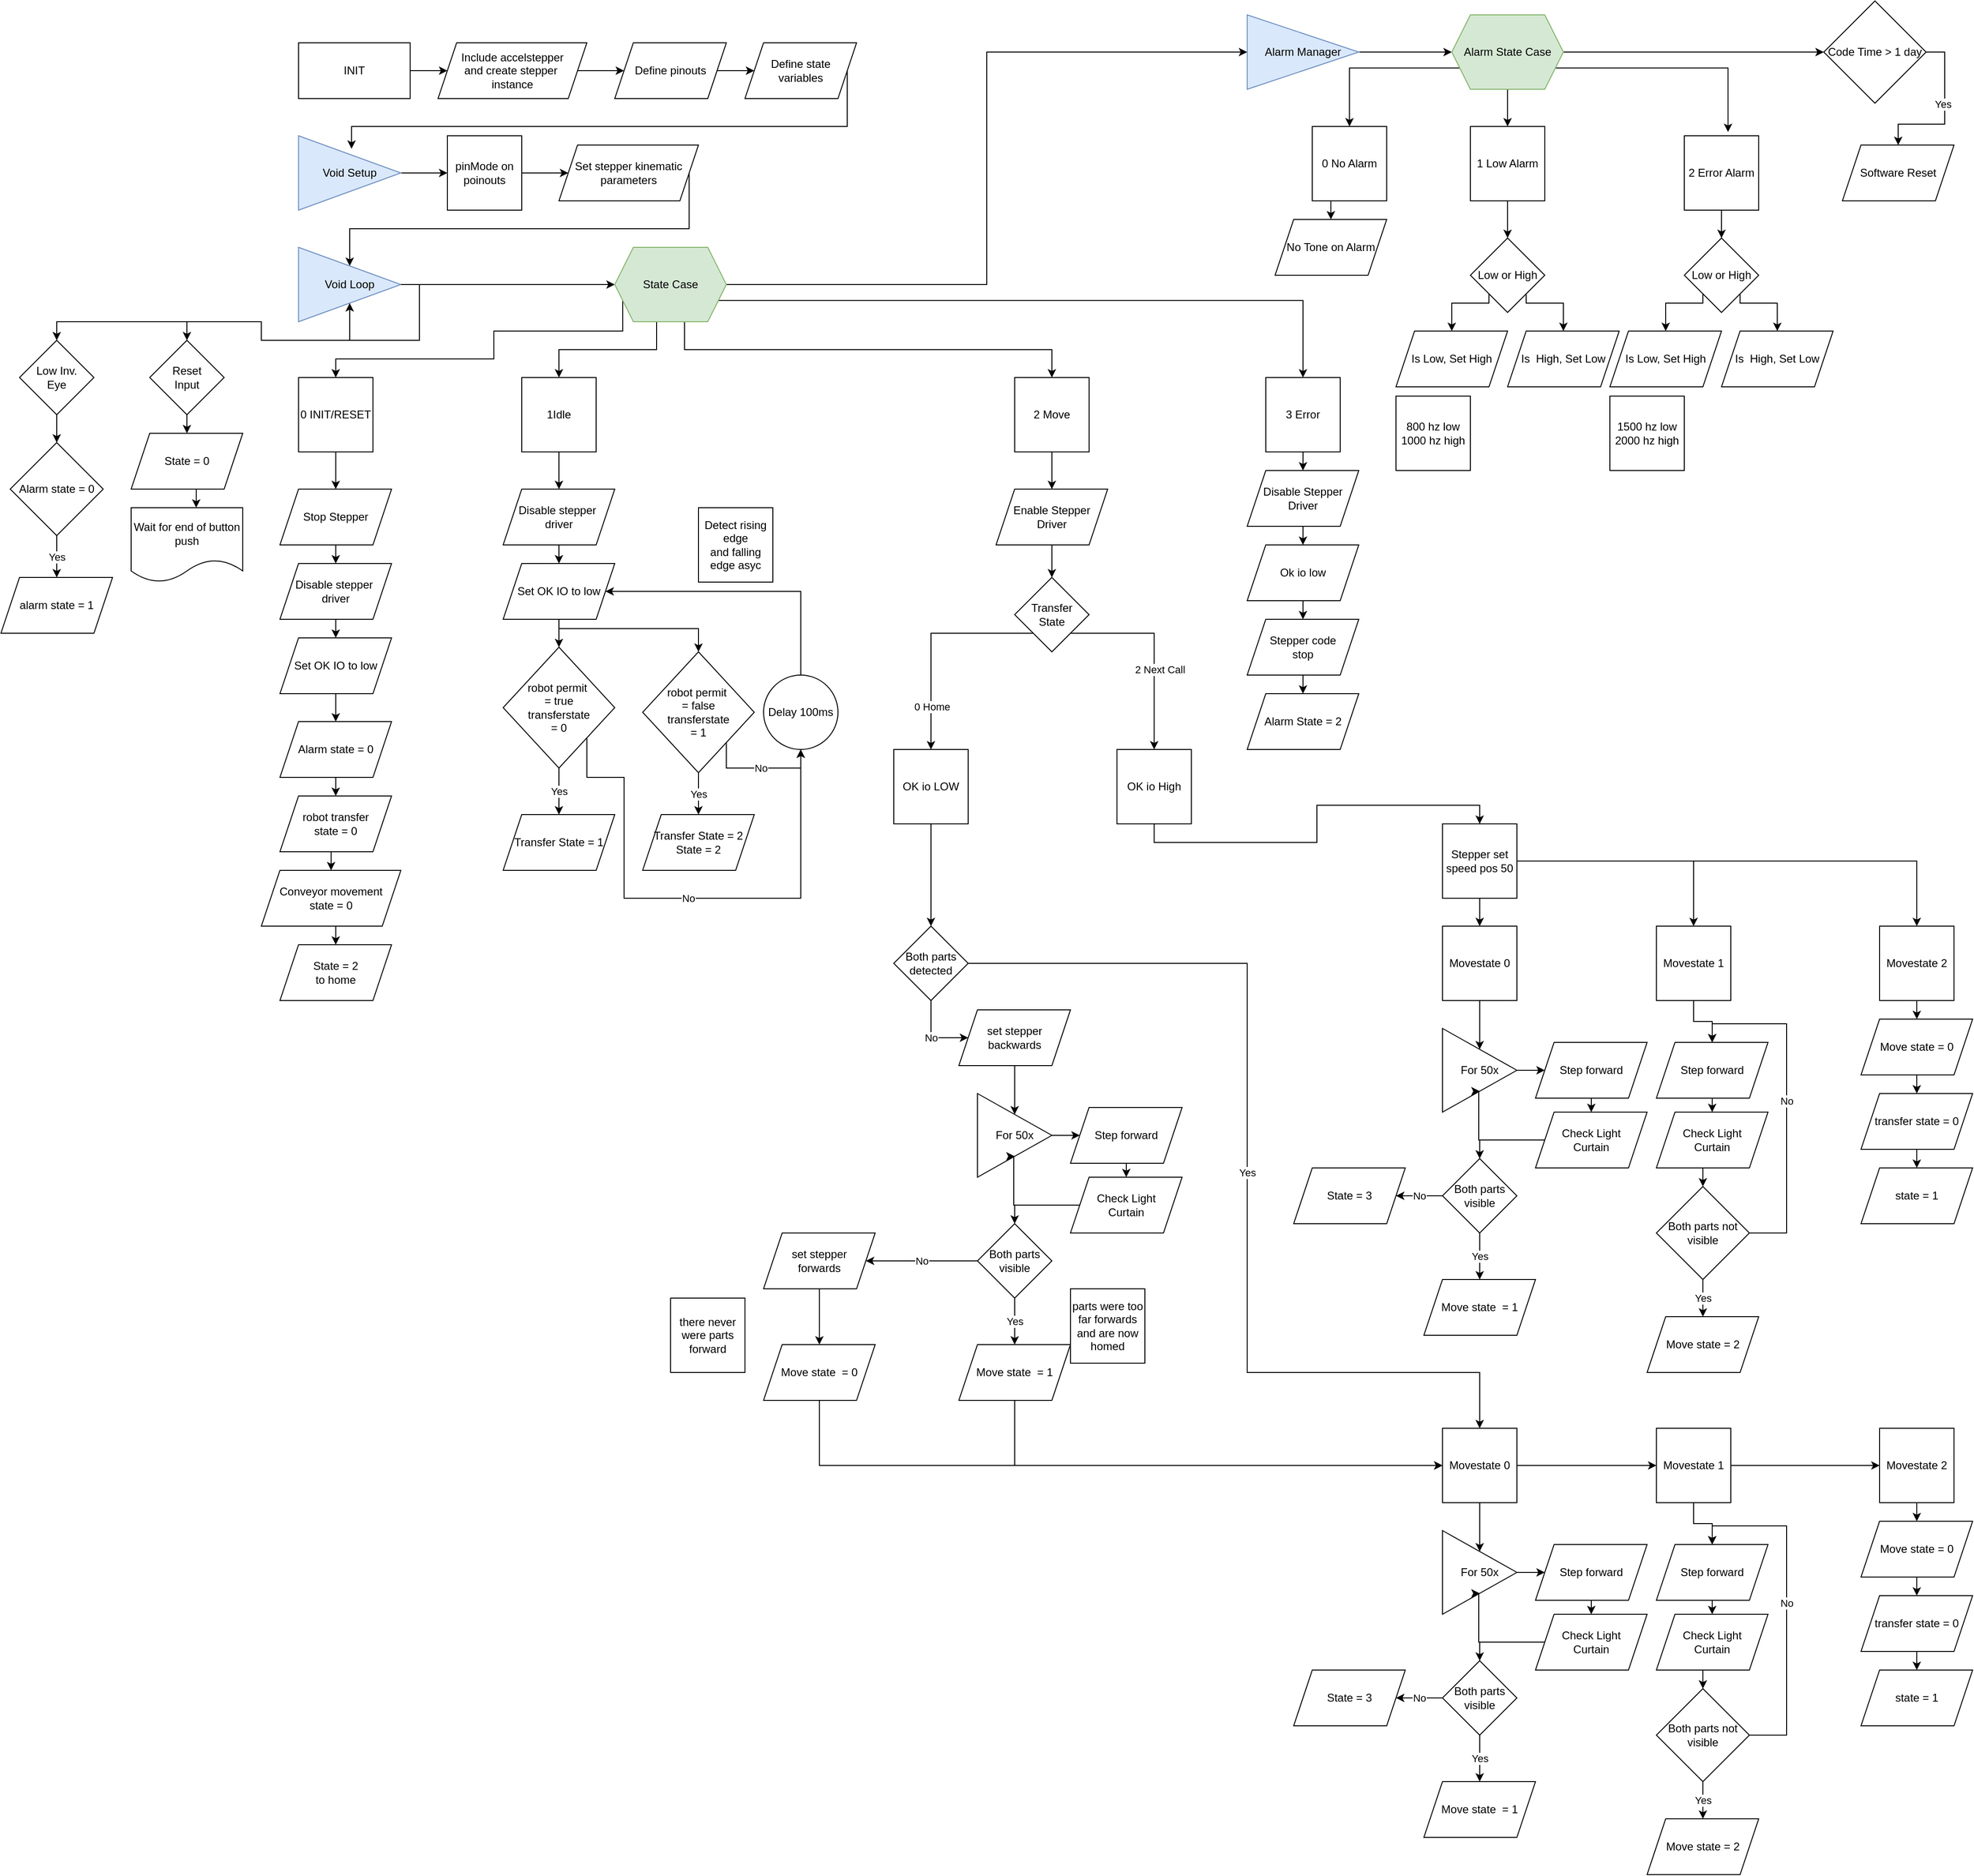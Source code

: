 <mxfile version="19.0.3" type="device"><diagram id="9coiE0j_1azcldhDZ8K3" name="Page-1"><mxGraphModel dx="3472" dy="2212" grid="1" gridSize="10" guides="1" tooltips="1" connect="1" arrows="1" fold="1" page="1" pageScale="1" pageWidth="850" pageHeight="1100" math="0" shadow="0"><root><mxCell id="0"/><mxCell id="1" parent="0"/><mxCell id="OrEHLp7XYXFqNEmhL4SG-6" style="edgeStyle=orthogonalEdgeStyle;rounded=0;orthogonalLoop=1;jettySize=auto;html=1;exitX=1;exitY=0.5;exitDx=0;exitDy=0;entryX=0;entryY=0.5;entryDx=0;entryDy=0;" parent="1" source="a5zZOBFQdOq0Asy302mG-1" target="a5zZOBFQdOq0Asy302mG-2" edge="1"><mxGeometry relative="1" as="geometry"/></mxCell><mxCell id="a5zZOBFQdOq0Asy302mG-1" value="INIT" style="rounded=0;whiteSpace=wrap;html=1;" parent="1" vertex="1"><mxGeometry x="325" y="45" width="120" height="60" as="geometry"/></mxCell><mxCell id="OrEHLp7XYXFqNEmhL4SG-7" style="edgeStyle=orthogonalEdgeStyle;rounded=0;orthogonalLoop=1;jettySize=auto;html=1;exitX=1;exitY=0.5;exitDx=0;exitDy=0;" parent="1" source="a5zZOBFQdOq0Asy302mG-2" target="OrEHLp7XYXFqNEmhL4SG-1" edge="1"><mxGeometry relative="1" as="geometry"/></mxCell><mxCell id="a5zZOBFQdOq0Asy302mG-2" value="Include accelstepper&lt;br&gt;and create stepper&amp;nbsp;&lt;br&gt;instance" style="shape=parallelogram;perimeter=parallelogramPerimeter;whiteSpace=wrap;html=1;fixedSize=1;" parent="1" vertex="1"><mxGeometry x="475" y="45" width="160" height="60" as="geometry"/></mxCell><mxCell id="OrEHLp7XYXFqNEmhL4SG-8" style="edgeStyle=orthogonalEdgeStyle;rounded=0;orthogonalLoop=1;jettySize=auto;html=1;exitX=1;exitY=0.5;exitDx=0;exitDy=0;entryX=0;entryY=0.5;entryDx=0;entryDy=0;" parent="1" source="OrEHLp7XYXFqNEmhL4SG-1" target="OrEHLp7XYXFqNEmhL4SG-2" edge="1"><mxGeometry relative="1" as="geometry"/></mxCell><mxCell id="OrEHLp7XYXFqNEmhL4SG-1" value="Define pinouts" style="shape=parallelogram;perimeter=parallelogramPerimeter;whiteSpace=wrap;html=1;fixedSize=1;" parent="1" vertex="1"><mxGeometry x="665" y="45" width="120" height="60" as="geometry"/></mxCell><mxCell id="OrEHLp7XYXFqNEmhL4SG-10" style="edgeStyle=orthogonalEdgeStyle;rounded=0;orthogonalLoop=1;jettySize=auto;html=1;exitX=1;exitY=0.5;exitDx=0;exitDy=0;entryX=0.518;entryY=0.175;entryDx=0;entryDy=0;entryPerimeter=0;" parent="1" source="OrEHLp7XYXFqNEmhL4SG-2" target="OrEHLp7XYXFqNEmhL4SG-5" edge="1"><mxGeometry relative="1" as="geometry"><Array as="points"><mxPoint x="915" y="135"/><mxPoint x="382" y="135"/></Array></mxGeometry></mxCell><mxCell id="OrEHLp7XYXFqNEmhL4SG-2" value="Define state &lt;br&gt;variables" style="shape=parallelogram;perimeter=parallelogramPerimeter;whiteSpace=wrap;html=1;fixedSize=1;" parent="1" vertex="1"><mxGeometry x="805" y="45" width="120" height="60" as="geometry"/></mxCell><mxCell id="OrEHLp7XYXFqNEmhL4SG-13" style="edgeStyle=orthogonalEdgeStyle;rounded=0;orthogonalLoop=1;jettySize=auto;html=1;exitX=1;exitY=0.5;exitDx=0;exitDy=0;" parent="1" source="OrEHLp7XYXFqNEmhL4SG-3" target="OrEHLp7XYXFqNEmhL4SG-4" edge="1"><mxGeometry relative="1" as="geometry"/></mxCell><mxCell id="OrEHLp7XYXFqNEmhL4SG-3" value="pinMode on poinouts" style="whiteSpace=wrap;html=1;aspect=fixed;" parent="1" vertex="1"><mxGeometry x="485" y="145" width="80" height="80" as="geometry"/></mxCell><mxCell id="OrEHLp7XYXFqNEmhL4SG-71" style="edgeStyle=orthogonalEdgeStyle;rounded=0;orthogonalLoop=1;jettySize=auto;html=1;exitX=1;exitY=0.5;exitDx=0;exitDy=0;" parent="1" source="OrEHLp7XYXFqNEmhL4SG-4" target="OrEHLp7XYXFqNEmhL4SG-14" edge="1"><mxGeometry relative="1" as="geometry"><Array as="points"><mxPoint x="745" y="245"/><mxPoint x="380" y="245"/></Array></mxGeometry></mxCell><mxCell id="OrEHLp7XYXFqNEmhL4SG-4" value="Set stepper kinematic&lt;br&gt;parameters" style="shape=parallelogram;perimeter=parallelogramPerimeter;whiteSpace=wrap;html=1;fixedSize=1;" parent="1" vertex="1"><mxGeometry x="605" y="155" width="150" height="60" as="geometry"/></mxCell><mxCell id="OrEHLp7XYXFqNEmhL4SG-12" style="edgeStyle=orthogonalEdgeStyle;rounded=0;orthogonalLoop=1;jettySize=auto;html=1;exitX=1;exitY=0.5;exitDx=0;exitDy=0;entryX=0;entryY=0.5;entryDx=0;entryDy=0;" parent="1" source="OrEHLp7XYXFqNEmhL4SG-5" target="OrEHLp7XYXFqNEmhL4SG-3" edge="1"><mxGeometry relative="1" as="geometry"/></mxCell><mxCell id="OrEHLp7XYXFqNEmhL4SG-5" value="Void Setup" style="triangle;whiteSpace=wrap;html=1;fillColor=#dae8fc;strokeColor=#6c8ebf;" parent="1" vertex="1"><mxGeometry x="325" y="145" width="110" height="80" as="geometry"/></mxCell><mxCell id="OrEHLp7XYXFqNEmhL4SG-17" style="edgeStyle=orthogonalEdgeStyle;rounded=0;orthogonalLoop=1;jettySize=auto;html=1;exitX=1;exitY=0.5;exitDx=0;exitDy=0;entryX=0;entryY=0.5;entryDx=0;entryDy=0;" parent="1" source="OrEHLp7XYXFqNEmhL4SG-14" target="OrEHLp7XYXFqNEmhL4SG-16" edge="1"><mxGeometry relative="1" as="geometry"/></mxCell><mxCell id="OrEHLp7XYXFqNEmhL4SG-107" style="edgeStyle=orthogonalEdgeStyle;rounded=0;orthogonalLoop=1;jettySize=auto;html=1;exitX=1;exitY=0.5;exitDx=0;exitDy=0;entryX=0.5;entryY=0;entryDx=0;entryDy=0;" parent="1" source="OrEHLp7XYXFqNEmhL4SG-14" target="OrEHLp7XYXFqNEmhL4SG-106" edge="1"><mxGeometry relative="1" as="geometry"/></mxCell><mxCell id="omvkoGY534nyxgY3k3wl-50" style="edgeStyle=orthogonalEdgeStyle;rounded=0;orthogonalLoop=1;jettySize=auto;html=1;exitX=1;exitY=0.5;exitDx=0;exitDy=0;entryX=0.5;entryY=0;entryDx=0;entryDy=0;" edge="1" parent="1" source="OrEHLp7XYXFqNEmhL4SG-14" target="omvkoGY534nyxgY3k3wl-49"><mxGeometry relative="1" as="geometry"><Array as="points"><mxPoint x="455" y="305"/><mxPoint x="455" y="365"/><mxPoint x="285" y="365"/><mxPoint x="285" y="345"/><mxPoint x="65" y="345"/></Array></mxGeometry></mxCell><mxCell id="OrEHLp7XYXFqNEmhL4SG-14" value="Void Loop" style="triangle;whiteSpace=wrap;html=1;fillColor=#dae8fc;strokeColor=#6c8ebf;" parent="1" vertex="1"><mxGeometry x="325" y="265" width="110" height="80" as="geometry"/></mxCell><mxCell id="OrEHLp7XYXFqNEmhL4SG-28" style="edgeStyle=orthogonalEdgeStyle;rounded=0;orthogonalLoop=1;jettySize=auto;html=1;exitX=1;exitY=0.5;exitDx=0;exitDy=0;entryX=0;entryY=0.5;entryDx=0;entryDy=0;" parent="1" source="OrEHLp7XYXFqNEmhL4SG-15" target="OrEHLp7XYXFqNEmhL4SG-27" edge="1"><mxGeometry relative="1" as="geometry"/></mxCell><mxCell id="OrEHLp7XYXFqNEmhL4SG-15" value="Alarm Manager" style="triangle;whiteSpace=wrap;html=1;fillColor=#dae8fc;strokeColor=#6c8ebf;" parent="1" vertex="1"><mxGeometry x="1345" y="15" width="120" height="80" as="geometry"/></mxCell><mxCell id="OrEHLp7XYXFqNEmhL4SG-23" style="edgeStyle=orthogonalEdgeStyle;rounded=0;orthogonalLoop=1;jettySize=auto;html=1;exitX=0;exitY=0.75;exitDx=0;exitDy=0;entryX=0.5;entryY=0;entryDx=0;entryDy=0;" parent="1" source="OrEHLp7XYXFqNEmhL4SG-16" target="OrEHLp7XYXFqNEmhL4SG-19" edge="1"><mxGeometry relative="1" as="geometry"><Array as="points"><mxPoint x="674" y="355"/><mxPoint x="535" y="355"/><mxPoint x="535" y="385"/><mxPoint x="365" y="385"/></Array></mxGeometry></mxCell><mxCell id="OrEHLp7XYXFqNEmhL4SG-24" style="edgeStyle=orthogonalEdgeStyle;rounded=0;orthogonalLoop=1;jettySize=auto;html=1;exitX=0.375;exitY=1;exitDx=0;exitDy=0;entryX=0.5;entryY=0;entryDx=0;entryDy=0;" parent="1" source="OrEHLp7XYXFqNEmhL4SG-16" target="OrEHLp7XYXFqNEmhL4SG-20" edge="1"><mxGeometry relative="1" as="geometry"/></mxCell><mxCell id="OrEHLp7XYXFqNEmhL4SG-25" style="edgeStyle=orthogonalEdgeStyle;rounded=0;orthogonalLoop=1;jettySize=auto;html=1;exitX=0.625;exitY=1;exitDx=0;exitDy=0;entryX=0.5;entryY=0;entryDx=0;entryDy=0;" parent="1" source="OrEHLp7XYXFqNEmhL4SG-16" target="OrEHLp7XYXFqNEmhL4SG-22" edge="1"><mxGeometry relative="1" as="geometry"/></mxCell><mxCell id="OrEHLp7XYXFqNEmhL4SG-26" style="edgeStyle=orthogonalEdgeStyle;rounded=0;orthogonalLoop=1;jettySize=auto;html=1;exitX=1;exitY=0.75;exitDx=0;exitDy=0;entryX=0.5;entryY=0;entryDx=0;entryDy=0;" parent="1" source="OrEHLp7XYXFqNEmhL4SG-16" target="OrEHLp7XYXFqNEmhL4SG-21" edge="1"><mxGeometry relative="1" as="geometry"/></mxCell><mxCell id="OrEHLp7XYXFqNEmhL4SG-29" style="edgeStyle=orthogonalEdgeStyle;rounded=0;orthogonalLoop=1;jettySize=auto;html=1;exitX=1;exitY=0.5;exitDx=0;exitDy=0;entryX=0;entryY=0.5;entryDx=0;entryDy=0;" parent="1" source="OrEHLp7XYXFqNEmhL4SG-16" target="OrEHLp7XYXFqNEmhL4SG-15" edge="1"><mxGeometry relative="1" as="geometry"/></mxCell><mxCell id="OrEHLp7XYXFqNEmhL4SG-16" value="State Case" style="shape=hexagon;perimeter=hexagonPerimeter2;whiteSpace=wrap;html=1;fixedSize=1;fillColor=#d5e8d4;strokeColor=#82b366;" parent="1" vertex="1"><mxGeometry x="665" y="265" width="120" height="80" as="geometry"/></mxCell><mxCell id="OrEHLp7XYXFqNEmhL4SG-65" style="edgeStyle=orthogonalEdgeStyle;rounded=0;orthogonalLoop=1;jettySize=auto;html=1;exitX=0.5;exitY=1;exitDx=0;exitDy=0;entryX=0.5;entryY=0;entryDx=0;entryDy=0;" parent="1" source="OrEHLp7XYXFqNEmhL4SG-19" target="OrEHLp7XYXFqNEmhL4SG-59" edge="1"><mxGeometry relative="1" as="geometry"/></mxCell><mxCell id="OrEHLp7XYXFqNEmhL4SG-19" value="0 INIT/RESET" style="whiteSpace=wrap;html=1;aspect=fixed;" parent="1" vertex="1"><mxGeometry x="325" y="405" width="80" height="80" as="geometry"/></mxCell><mxCell id="OrEHLp7XYXFqNEmhL4SG-79" style="edgeStyle=orthogonalEdgeStyle;rounded=0;orthogonalLoop=1;jettySize=auto;html=1;exitX=0.5;exitY=1;exitDx=0;exitDy=0;entryX=0.5;entryY=0;entryDx=0;entryDy=0;" parent="1" source="OrEHLp7XYXFqNEmhL4SG-20" target="OrEHLp7XYXFqNEmhL4SG-77" edge="1"><mxGeometry relative="1" as="geometry"/></mxCell><mxCell id="OrEHLp7XYXFqNEmhL4SG-20" value="1Idle" style="whiteSpace=wrap;html=1;aspect=fixed;" parent="1" vertex="1"><mxGeometry x="565" y="405" width="80" height="80" as="geometry"/></mxCell><mxCell id="OrEHLp7XYXFqNEmhL4SG-99" style="edgeStyle=orthogonalEdgeStyle;rounded=0;orthogonalLoop=1;jettySize=auto;html=1;exitX=0.5;exitY=1;exitDx=0;exitDy=0;entryX=0.5;entryY=0;entryDx=0;entryDy=0;" parent="1" source="OrEHLp7XYXFqNEmhL4SG-21" target="OrEHLp7XYXFqNEmhL4SG-97" edge="1"><mxGeometry relative="1" as="geometry"/></mxCell><mxCell id="OrEHLp7XYXFqNEmhL4SG-21" value="3 Error" style="whiteSpace=wrap;html=1;aspect=fixed;" parent="1" vertex="1"><mxGeometry x="1365" y="405" width="80" height="80" as="geometry"/></mxCell><mxCell id="omvkoGY534nyxgY3k3wl-3" style="edgeStyle=orthogonalEdgeStyle;rounded=0;orthogonalLoop=1;jettySize=auto;html=1;exitX=0.5;exitY=1;exitDx=0;exitDy=0;entryX=0.5;entryY=0;entryDx=0;entryDy=0;" edge="1" parent="1" source="OrEHLp7XYXFqNEmhL4SG-22" target="omvkoGY534nyxgY3k3wl-1"><mxGeometry relative="1" as="geometry"/></mxCell><mxCell id="OrEHLp7XYXFqNEmhL4SG-22" value="2 Move" style="whiteSpace=wrap;html=1;aspect=fixed;" parent="1" vertex="1"><mxGeometry x="1095" y="405" width="80" height="80" as="geometry"/></mxCell><mxCell id="OrEHLp7XYXFqNEmhL4SG-34" style="edgeStyle=orthogonalEdgeStyle;rounded=0;orthogonalLoop=1;jettySize=auto;html=1;exitX=0;exitY=0.75;exitDx=0;exitDy=0;entryX=0.5;entryY=0;entryDx=0;entryDy=0;" parent="1" source="OrEHLp7XYXFqNEmhL4SG-27" target="OrEHLp7XYXFqNEmhL4SG-32" edge="1"><mxGeometry relative="1" as="geometry"/></mxCell><mxCell id="OrEHLp7XYXFqNEmhL4SG-35" style="edgeStyle=orthogonalEdgeStyle;rounded=0;orthogonalLoop=1;jettySize=auto;html=1;exitX=0.5;exitY=1;exitDx=0;exitDy=0;entryX=0.5;entryY=0;entryDx=0;entryDy=0;" parent="1" source="OrEHLp7XYXFqNEmhL4SG-27" target="OrEHLp7XYXFqNEmhL4SG-31" edge="1"><mxGeometry relative="1" as="geometry"/></mxCell><mxCell id="OrEHLp7XYXFqNEmhL4SG-36" style="edgeStyle=orthogonalEdgeStyle;rounded=0;orthogonalLoop=1;jettySize=auto;html=1;exitX=1;exitY=0.75;exitDx=0;exitDy=0;entryX=0.588;entryY=-0.05;entryDx=0;entryDy=0;entryPerimeter=0;" parent="1" source="OrEHLp7XYXFqNEmhL4SG-27" target="OrEHLp7XYXFqNEmhL4SG-30" edge="1"><mxGeometry relative="1" as="geometry"/></mxCell><mxCell id="OrEHLp7XYXFqNEmhL4SG-55" style="edgeStyle=orthogonalEdgeStyle;rounded=0;orthogonalLoop=1;jettySize=auto;html=1;exitX=1;exitY=0.5;exitDx=0;exitDy=0;entryX=0;entryY=0.5;entryDx=0;entryDy=0;" parent="1" source="OrEHLp7XYXFqNEmhL4SG-27" target="OrEHLp7XYXFqNEmhL4SG-54" edge="1"><mxGeometry relative="1" as="geometry"/></mxCell><mxCell id="OrEHLp7XYXFqNEmhL4SG-27" value="Alarm State Case" style="shape=hexagon;perimeter=hexagonPerimeter2;whiteSpace=wrap;html=1;fixedSize=1;fillColor=#d5e8d4;strokeColor=#82b366;" parent="1" vertex="1"><mxGeometry x="1565" y="15" width="120" height="80" as="geometry"/></mxCell><mxCell id="OrEHLp7XYXFqNEmhL4SG-42" style="edgeStyle=orthogonalEdgeStyle;rounded=0;orthogonalLoop=1;jettySize=auto;html=1;exitX=0.5;exitY=1;exitDx=0;exitDy=0;entryX=0.5;entryY=0;entryDx=0;entryDy=0;" parent="1" source="OrEHLp7XYXFqNEmhL4SG-30" target="OrEHLp7XYXFqNEmhL4SG-50" edge="1"><mxGeometry relative="1" as="geometry"><mxPoint x="1795" y="255" as="targetPoint"/><Array as="points"/></mxGeometry></mxCell><mxCell id="OrEHLp7XYXFqNEmhL4SG-30" value="2 Error Alarm" style="whiteSpace=wrap;html=1;aspect=fixed;" parent="1" vertex="1"><mxGeometry x="1815" y="145" width="80" height="80" as="geometry"/></mxCell><mxCell id="OrEHLp7XYXFqNEmhL4SG-41" style="edgeStyle=orthogonalEdgeStyle;rounded=0;orthogonalLoop=1;jettySize=auto;html=1;exitX=0.5;exitY=1;exitDx=0;exitDy=0;entryX=0.5;entryY=0;entryDx=0;entryDy=0;" parent="1" source="OrEHLp7XYXFqNEmhL4SG-31" target="OrEHLp7XYXFqNEmhL4SG-39" edge="1"><mxGeometry relative="1" as="geometry"/></mxCell><mxCell id="OrEHLp7XYXFqNEmhL4SG-31" value="1 Low Alarm" style="whiteSpace=wrap;html=1;aspect=fixed;" parent="1" vertex="1"><mxGeometry x="1585" y="135" width="80" height="80" as="geometry"/></mxCell><mxCell id="OrEHLp7XYXFqNEmhL4SG-38" style="edgeStyle=orthogonalEdgeStyle;rounded=0;orthogonalLoop=1;jettySize=auto;html=1;exitX=0.5;exitY=1;exitDx=0;exitDy=0;entryX=0.5;entryY=0;entryDx=0;entryDy=0;" parent="1" source="OrEHLp7XYXFqNEmhL4SG-32" target="OrEHLp7XYXFqNEmhL4SG-37" edge="1"><mxGeometry relative="1" as="geometry"/></mxCell><mxCell id="OrEHLp7XYXFqNEmhL4SG-32" value="0 No Alarm" style="whiteSpace=wrap;html=1;aspect=fixed;" parent="1" vertex="1"><mxGeometry x="1415" y="135" width="80" height="80" as="geometry"/></mxCell><mxCell id="OrEHLp7XYXFqNEmhL4SG-37" value="No Tone on Alarm" style="shape=parallelogram;perimeter=parallelogramPerimeter;whiteSpace=wrap;html=1;fixedSize=1;" parent="1" vertex="1"><mxGeometry x="1375" y="235" width="120" height="60" as="geometry"/></mxCell><mxCell id="OrEHLp7XYXFqNEmhL4SG-45" style="edgeStyle=orthogonalEdgeStyle;rounded=0;orthogonalLoop=1;jettySize=auto;html=1;exitX=0;exitY=1;exitDx=0;exitDy=0;entryX=0.5;entryY=0;entryDx=0;entryDy=0;" parent="1" source="OrEHLp7XYXFqNEmhL4SG-39" target="OrEHLp7XYXFqNEmhL4SG-43" edge="1"><mxGeometry relative="1" as="geometry"><Array as="points"><mxPoint x="1605" y="325"/><mxPoint x="1565" y="325"/></Array></mxGeometry></mxCell><mxCell id="OrEHLp7XYXFqNEmhL4SG-46" style="edgeStyle=orthogonalEdgeStyle;rounded=0;orthogonalLoop=1;jettySize=auto;html=1;exitX=1;exitY=1;exitDx=0;exitDy=0;entryX=0.5;entryY=0;entryDx=0;entryDy=0;" parent="1" source="OrEHLp7XYXFqNEmhL4SG-39" target="OrEHLp7XYXFqNEmhL4SG-44" edge="1"><mxGeometry relative="1" as="geometry"><Array as="points"><mxPoint x="1645" y="325"/><mxPoint x="1685" y="325"/></Array></mxGeometry></mxCell><mxCell id="OrEHLp7XYXFqNEmhL4SG-39" value="Low or High" style="rhombus;whiteSpace=wrap;html=1;" parent="1" vertex="1"><mxGeometry x="1585" y="255" width="80" height="80" as="geometry"/></mxCell><mxCell id="OrEHLp7XYXFqNEmhL4SG-43" value="Is Low, Set High" style="shape=parallelogram;perimeter=parallelogramPerimeter;whiteSpace=wrap;html=1;fixedSize=1;" parent="1" vertex="1"><mxGeometry x="1505" y="355" width="120" height="60" as="geometry"/></mxCell><mxCell id="OrEHLp7XYXFqNEmhL4SG-44" value="Is&amp;nbsp; High, Set Low" style="shape=parallelogram;perimeter=parallelogramPerimeter;whiteSpace=wrap;html=1;fixedSize=1;" parent="1" vertex="1"><mxGeometry x="1625" y="355" width="120" height="60" as="geometry"/></mxCell><mxCell id="OrEHLp7XYXFqNEmhL4SG-47" value="800 hz low&lt;br&gt;1000 hz high" style="whiteSpace=wrap;html=1;aspect=fixed;" parent="1" vertex="1"><mxGeometry x="1505" y="425" width="80" height="80" as="geometry"/></mxCell><mxCell id="OrEHLp7XYXFqNEmhL4SG-48" style="edgeStyle=orthogonalEdgeStyle;rounded=0;orthogonalLoop=1;jettySize=auto;html=1;exitX=0;exitY=1;exitDx=0;exitDy=0;entryX=0.5;entryY=0;entryDx=0;entryDy=0;" parent="1" source="OrEHLp7XYXFqNEmhL4SG-50" target="OrEHLp7XYXFqNEmhL4SG-51" edge="1"><mxGeometry relative="1" as="geometry"><Array as="points"><mxPoint x="1835" y="325"/><mxPoint x="1795" y="325"/></Array></mxGeometry></mxCell><mxCell id="OrEHLp7XYXFqNEmhL4SG-49" style="edgeStyle=orthogonalEdgeStyle;rounded=0;orthogonalLoop=1;jettySize=auto;html=1;exitX=1;exitY=1;exitDx=0;exitDy=0;entryX=0.5;entryY=0;entryDx=0;entryDy=0;" parent="1" source="OrEHLp7XYXFqNEmhL4SG-50" target="OrEHLp7XYXFqNEmhL4SG-52" edge="1"><mxGeometry relative="1" as="geometry"><Array as="points"><mxPoint x="1875" y="325"/><mxPoint x="1915" y="325"/></Array></mxGeometry></mxCell><mxCell id="OrEHLp7XYXFqNEmhL4SG-50" value="Low or High" style="rhombus;whiteSpace=wrap;html=1;" parent="1" vertex="1"><mxGeometry x="1815" y="255" width="80" height="80" as="geometry"/></mxCell><mxCell id="OrEHLp7XYXFqNEmhL4SG-51" value="Is Low, Set High" style="shape=parallelogram;perimeter=parallelogramPerimeter;whiteSpace=wrap;html=1;fixedSize=1;" parent="1" vertex="1"><mxGeometry x="1735" y="355" width="120" height="60" as="geometry"/></mxCell><mxCell id="OrEHLp7XYXFqNEmhL4SG-52" value="Is&amp;nbsp; High, Set Low" style="shape=parallelogram;perimeter=parallelogramPerimeter;whiteSpace=wrap;html=1;fixedSize=1;" parent="1" vertex="1"><mxGeometry x="1855" y="355" width="120" height="60" as="geometry"/></mxCell><mxCell id="OrEHLp7XYXFqNEmhL4SG-53" value="1500 hz low&lt;br&gt;2000 hz high" style="whiteSpace=wrap;html=1;aspect=fixed;" parent="1" vertex="1"><mxGeometry x="1735" y="425" width="80" height="80" as="geometry"/></mxCell><mxCell id="OrEHLp7XYXFqNEmhL4SG-57" style="edgeStyle=orthogonalEdgeStyle;rounded=0;orthogonalLoop=1;jettySize=auto;html=1;exitX=1;exitY=0.5;exitDx=0;exitDy=0;entryX=0.5;entryY=0;entryDx=0;entryDy=0;" parent="1" source="OrEHLp7XYXFqNEmhL4SG-54" target="OrEHLp7XYXFqNEmhL4SG-56" edge="1"><mxGeometry relative="1" as="geometry"/></mxCell><mxCell id="OrEHLp7XYXFqNEmhL4SG-58" value="Yes" style="edgeLabel;html=1;align=center;verticalAlign=middle;resizable=0;points=[];" parent="OrEHLp7XYXFqNEmhL4SG-57" vertex="1" connectable="0"><mxGeometry x="-0.106" y="-2" relative="1" as="geometry"><mxPoint as="offset"/></mxGeometry></mxCell><mxCell id="OrEHLp7XYXFqNEmhL4SG-54" value="Code Time &amp;gt; 1 day" style="rhombus;whiteSpace=wrap;html=1;" parent="1" vertex="1"><mxGeometry x="1965" width="110" height="110" as="geometry"/></mxCell><mxCell id="OrEHLp7XYXFqNEmhL4SG-56" value="Software Reset" style="shape=parallelogram;perimeter=parallelogramPerimeter;whiteSpace=wrap;html=1;fixedSize=1;" parent="1" vertex="1"><mxGeometry x="1985" y="155" width="120" height="60" as="geometry"/></mxCell><mxCell id="OrEHLp7XYXFqNEmhL4SG-66" style="edgeStyle=orthogonalEdgeStyle;rounded=0;orthogonalLoop=1;jettySize=auto;html=1;exitX=0.5;exitY=1;exitDx=0;exitDy=0;entryX=0.5;entryY=0;entryDx=0;entryDy=0;" parent="1" source="OrEHLp7XYXFqNEmhL4SG-59" target="OrEHLp7XYXFqNEmhL4SG-60" edge="1"><mxGeometry relative="1" as="geometry"/></mxCell><mxCell id="OrEHLp7XYXFqNEmhL4SG-59" value="Stop Stepper" style="shape=parallelogram;perimeter=parallelogramPerimeter;whiteSpace=wrap;html=1;fixedSize=1;" parent="1" vertex="1"><mxGeometry x="305" y="525" width="120" height="60" as="geometry"/></mxCell><mxCell id="OrEHLp7XYXFqNEmhL4SG-74" style="edgeStyle=orthogonalEdgeStyle;rounded=0;orthogonalLoop=1;jettySize=auto;html=1;exitX=0.5;exitY=1;exitDx=0;exitDy=0;entryX=0.5;entryY=0;entryDx=0;entryDy=0;" parent="1" source="OrEHLp7XYXFqNEmhL4SG-60" target="OrEHLp7XYXFqNEmhL4SG-73" edge="1"><mxGeometry relative="1" as="geometry"/></mxCell><mxCell id="OrEHLp7XYXFqNEmhL4SG-60" value="Disable stepper&amp;nbsp;&lt;br&gt;driver" style="shape=parallelogram;perimeter=parallelogramPerimeter;whiteSpace=wrap;html=1;fixedSize=1;" parent="1" vertex="1"><mxGeometry x="305" y="605" width="120" height="60" as="geometry"/></mxCell><mxCell id="OrEHLp7XYXFqNEmhL4SG-68" style="edgeStyle=orthogonalEdgeStyle;rounded=0;orthogonalLoop=1;jettySize=auto;html=1;exitX=0.5;exitY=1;exitDx=0;exitDy=0;entryX=0.5;entryY=0;entryDx=0;entryDy=0;" parent="1" source="OrEHLp7XYXFqNEmhL4SG-61" target="OrEHLp7XYXFqNEmhL4SG-62" edge="1"><mxGeometry relative="1" as="geometry"/></mxCell><mxCell id="OrEHLp7XYXFqNEmhL4SG-61" value="Alarm state = 0" style="shape=parallelogram;perimeter=parallelogramPerimeter;whiteSpace=wrap;html=1;fixedSize=1;" parent="1" vertex="1"><mxGeometry x="305" y="775" width="120" height="60" as="geometry"/></mxCell><mxCell id="OrEHLp7XYXFqNEmhL4SG-69" style="edgeStyle=orthogonalEdgeStyle;rounded=0;orthogonalLoop=1;jettySize=auto;html=1;exitX=0.5;exitY=1;exitDx=0;exitDy=0;entryX=0.5;entryY=0;entryDx=0;entryDy=0;" parent="1" source="OrEHLp7XYXFqNEmhL4SG-62" target="OrEHLp7XYXFqNEmhL4SG-63" edge="1"><mxGeometry relative="1" as="geometry"/></mxCell><mxCell id="OrEHLp7XYXFqNEmhL4SG-62" value="robot transfer&lt;br&gt;state = 0" style="shape=parallelogram;perimeter=parallelogramPerimeter;whiteSpace=wrap;html=1;fixedSize=1;" parent="1" vertex="1"><mxGeometry x="305" y="855" width="120" height="60" as="geometry"/></mxCell><mxCell id="OrEHLp7XYXFqNEmhL4SG-70" style="edgeStyle=orthogonalEdgeStyle;rounded=0;orthogonalLoop=1;jettySize=auto;html=1;exitX=0.5;exitY=1;exitDx=0;exitDy=0;entryX=0.5;entryY=0;entryDx=0;entryDy=0;" parent="1" source="OrEHLp7XYXFqNEmhL4SG-63" target="OrEHLp7XYXFqNEmhL4SG-64" edge="1"><mxGeometry relative="1" as="geometry"/></mxCell><mxCell id="OrEHLp7XYXFqNEmhL4SG-63" value="Conveyor movement&lt;br&gt;state = 0" style="shape=parallelogram;perimeter=parallelogramPerimeter;whiteSpace=wrap;html=1;fixedSize=1;" parent="1" vertex="1"><mxGeometry x="285" y="935" width="150" height="60" as="geometry"/></mxCell><mxCell id="OrEHLp7XYXFqNEmhL4SG-64" value="State = 2&lt;br&gt;to home" style="shape=parallelogram;perimeter=parallelogramPerimeter;whiteSpace=wrap;html=1;fixedSize=1;" parent="1" vertex="1"><mxGeometry x="305" y="1015" width="120" height="60" as="geometry"/></mxCell><mxCell id="OrEHLp7XYXFqNEmhL4SG-72" style="edgeStyle=orthogonalEdgeStyle;rounded=0;orthogonalLoop=1;jettySize=auto;html=1;exitX=1;exitY=0.5;exitDx=0;exitDy=0;" parent="1" source="OrEHLp7XYXFqNEmhL4SG-14" target="OrEHLp7XYXFqNEmhL4SG-14" edge="1"><mxGeometry relative="1" as="geometry"/></mxCell><mxCell id="OrEHLp7XYXFqNEmhL4SG-76" style="edgeStyle=orthogonalEdgeStyle;rounded=0;orthogonalLoop=1;jettySize=auto;html=1;exitX=0.5;exitY=1;exitDx=0;exitDy=0;entryX=0.5;entryY=0;entryDx=0;entryDy=0;" parent="1" source="OrEHLp7XYXFqNEmhL4SG-73" target="OrEHLp7XYXFqNEmhL4SG-61" edge="1"><mxGeometry relative="1" as="geometry"/></mxCell><mxCell id="OrEHLp7XYXFqNEmhL4SG-73" value="Set OK IO to low" style="shape=parallelogram;perimeter=parallelogramPerimeter;whiteSpace=wrap;html=1;fixedSize=1;" parent="1" vertex="1"><mxGeometry x="305" y="685" width="120" height="60" as="geometry"/></mxCell><mxCell id="OrEHLp7XYXFqNEmhL4SG-80" style="edgeStyle=orthogonalEdgeStyle;rounded=0;orthogonalLoop=1;jettySize=auto;html=1;exitX=0.5;exitY=1;exitDx=0;exitDy=0;entryX=0.5;entryY=0;entryDx=0;entryDy=0;" parent="1" source="OrEHLp7XYXFqNEmhL4SG-77" target="OrEHLp7XYXFqNEmhL4SG-78" edge="1"><mxGeometry relative="1" as="geometry"/></mxCell><mxCell id="OrEHLp7XYXFqNEmhL4SG-77" value="Disable stepper&amp;nbsp;&lt;br&gt;driver" style="shape=parallelogram;perimeter=parallelogramPerimeter;whiteSpace=wrap;html=1;fixedSize=1;" parent="1" vertex="1"><mxGeometry x="545" y="525" width="120" height="60" as="geometry"/></mxCell><mxCell id="OrEHLp7XYXFqNEmhL4SG-82" style="edgeStyle=orthogonalEdgeStyle;rounded=0;orthogonalLoop=1;jettySize=auto;html=1;exitX=0.5;exitY=1;exitDx=0;exitDy=0;entryX=0.5;entryY=0;entryDx=0;entryDy=0;" parent="1" source="OrEHLp7XYXFqNEmhL4SG-78" target="OrEHLp7XYXFqNEmhL4SG-81" edge="1"><mxGeometry relative="1" as="geometry"/></mxCell><mxCell id="OrEHLp7XYXFqNEmhL4SG-88" style="edgeStyle=orthogonalEdgeStyle;rounded=0;orthogonalLoop=1;jettySize=auto;html=1;exitX=0.5;exitY=1;exitDx=0;exitDy=0;entryX=0.5;entryY=0;entryDx=0;entryDy=0;" parent="1" source="OrEHLp7XYXFqNEmhL4SG-78" target="OrEHLp7XYXFqNEmhL4SG-87" edge="1"><mxGeometry relative="1" as="geometry"><Array as="points"><mxPoint x="605" y="675"/><mxPoint x="755" y="675"/></Array></mxGeometry></mxCell><mxCell id="OrEHLp7XYXFqNEmhL4SG-78" value="Set OK IO to low" style="shape=parallelogram;perimeter=parallelogramPerimeter;whiteSpace=wrap;html=1;fixedSize=1;" parent="1" vertex="1"><mxGeometry x="545" y="605" width="120" height="60" as="geometry"/></mxCell><mxCell id="OrEHLp7XYXFqNEmhL4SG-89" value="Yes&lt;br&gt;" style="edgeStyle=orthogonalEdgeStyle;rounded=0;orthogonalLoop=1;jettySize=auto;html=1;exitX=0.5;exitY=1;exitDx=0;exitDy=0;entryX=0.5;entryY=0;entryDx=0;entryDy=0;" parent="1" source="OrEHLp7XYXFqNEmhL4SG-81" target="OrEHLp7XYXFqNEmhL4SG-84" edge="1"><mxGeometry relative="1" as="geometry"/></mxCell><mxCell id="OrEHLp7XYXFqNEmhL4SG-94" value="No" style="edgeStyle=orthogonalEdgeStyle;rounded=0;orthogonalLoop=1;jettySize=auto;html=1;exitX=1;exitY=1;exitDx=0;exitDy=0;entryX=0.5;entryY=1;entryDx=0;entryDy=0;" parent="1" source="OrEHLp7XYXFqNEmhL4SG-81" target="OrEHLp7XYXFqNEmhL4SG-93" edge="1"><mxGeometry relative="1" as="geometry"><Array as="points"><mxPoint x="635" y="835"/><mxPoint x="675" y="835"/><mxPoint x="675" y="965"/><mxPoint x="865" y="965"/></Array></mxGeometry></mxCell><mxCell id="OrEHLp7XYXFqNEmhL4SG-81" value="robot permit&amp;nbsp;&lt;br&gt;= true&lt;br&gt;transferstate &lt;br&gt;= 0" style="rhombus;whiteSpace=wrap;html=1;" parent="1" vertex="1"><mxGeometry x="545" y="695" width="120" height="130" as="geometry"/></mxCell><mxCell id="OrEHLp7XYXFqNEmhL4SG-84" value="Transfer State = 1" style="shape=parallelogram;perimeter=parallelogramPerimeter;whiteSpace=wrap;html=1;fixedSize=1;" parent="1" vertex="1"><mxGeometry x="545" y="875" width="120" height="60" as="geometry"/></mxCell><mxCell id="OrEHLp7XYXFqNEmhL4SG-91" value="Yes" style="edgeStyle=orthogonalEdgeStyle;rounded=0;orthogonalLoop=1;jettySize=auto;html=1;exitX=0.5;exitY=1;exitDx=0;exitDy=0;entryX=0.5;entryY=0;entryDx=0;entryDy=0;" parent="1" source="OrEHLp7XYXFqNEmhL4SG-87" target="OrEHLp7XYXFqNEmhL4SG-90" edge="1"><mxGeometry relative="1" as="geometry"/></mxCell><mxCell id="OrEHLp7XYXFqNEmhL4SG-95" value="No" style="edgeStyle=orthogonalEdgeStyle;rounded=0;orthogonalLoop=1;jettySize=auto;html=1;exitX=1;exitY=1;exitDx=0;exitDy=0;entryX=0.5;entryY=1;entryDx=0;entryDy=0;" parent="1" source="OrEHLp7XYXFqNEmhL4SG-87" target="OrEHLp7XYXFqNEmhL4SG-93" edge="1"><mxGeometry relative="1" as="geometry"><Array as="points"><mxPoint x="785" y="825"/><mxPoint x="865" y="825"/></Array></mxGeometry></mxCell><mxCell id="OrEHLp7XYXFqNEmhL4SG-87" value="robot permit&amp;nbsp;&lt;br&gt;= false&lt;br&gt;transferstate &lt;br&gt;= 1" style="rhombus;whiteSpace=wrap;html=1;" parent="1" vertex="1"><mxGeometry x="695" y="700" width="120" height="130" as="geometry"/></mxCell><mxCell id="OrEHLp7XYXFqNEmhL4SG-90" value="Transfer State = 2&lt;br&gt;State = 2" style="shape=parallelogram;perimeter=parallelogramPerimeter;whiteSpace=wrap;html=1;fixedSize=1;" parent="1" vertex="1"><mxGeometry x="695" y="875" width="120" height="60" as="geometry"/></mxCell><mxCell id="OrEHLp7XYXFqNEmhL4SG-92" value="Detect rising edge&lt;br&gt;and falling edge asyc" style="whiteSpace=wrap;html=1;aspect=fixed;" parent="1" vertex="1"><mxGeometry x="755" y="545" width="80" height="80" as="geometry"/></mxCell><mxCell id="omvkoGY534nyxgY3k3wl-55" style="edgeStyle=orthogonalEdgeStyle;rounded=0;orthogonalLoop=1;jettySize=auto;html=1;exitX=0.5;exitY=0;exitDx=0;exitDy=0;entryX=1;entryY=0.5;entryDx=0;entryDy=0;" edge="1" parent="1" source="OrEHLp7XYXFqNEmhL4SG-93" target="OrEHLp7XYXFqNEmhL4SG-78"><mxGeometry relative="1" as="geometry"><Array as="points"><mxPoint x="865" y="635"/></Array></mxGeometry></mxCell><mxCell id="OrEHLp7XYXFqNEmhL4SG-93" value="Delay 100ms" style="ellipse;whiteSpace=wrap;html=1;aspect=fixed;" parent="1" vertex="1"><mxGeometry x="825" y="725" width="80" height="80" as="geometry"/></mxCell><mxCell id="OrEHLp7XYXFqNEmhL4SG-100" style="edgeStyle=orthogonalEdgeStyle;rounded=0;orthogonalLoop=1;jettySize=auto;html=1;exitX=0.5;exitY=1;exitDx=0;exitDy=0;entryX=0.5;entryY=0;entryDx=0;entryDy=0;" parent="1" source="OrEHLp7XYXFqNEmhL4SG-97" target="OrEHLp7XYXFqNEmhL4SG-98" edge="1"><mxGeometry relative="1" as="geometry"/></mxCell><mxCell id="OrEHLp7XYXFqNEmhL4SG-97" value="Disable Stepper&lt;br&gt;Driver" style="shape=parallelogram;perimeter=parallelogramPerimeter;whiteSpace=wrap;html=1;fixedSize=1;" parent="1" vertex="1"><mxGeometry x="1345" y="505" width="120" height="60" as="geometry"/></mxCell><mxCell id="OrEHLp7XYXFqNEmhL4SG-104" style="edgeStyle=orthogonalEdgeStyle;rounded=0;orthogonalLoop=1;jettySize=auto;html=1;exitX=0.5;exitY=1;exitDx=0;exitDy=0;entryX=0.5;entryY=0;entryDx=0;entryDy=0;" parent="1" source="OrEHLp7XYXFqNEmhL4SG-98" target="OrEHLp7XYXFqNEmhL4SG-101" edge="1"><mxGeometry relative="1" as="geometry"/></mxCell><mxCell id="OrEHLp7XYXFqNEmhL4SG-98" value="Ok io low" style="shape=parallelogram;perimeter=parallelogramPerimeter;whiteSpace=wrap;html=1;fixedSize=1;" parent="1" vertex="1"><mxGeometry x="1345" y="585" width="120" height="60" as="geometry"/></mxCell><mxCell id="OrEHLp7XYXFqNEmhL4SG-105" style="edgeStyle=orthogonalEdgeStyle;rounded=0;orthogonalLoop=1;jettySize=auto;html=1;exitX=0.5;exitY=1;exitDx=0;exitDy=0;entryX=0.5;entryY=0;entryDx=0;entryDy=0;" parent="1" source="OrEHLp7XYXFqNEmhL4SG-101" target="OrEHLp7XYXFqNEmhL4SG-102" edge="1"><mxGeometry relative="1" as="geometry"/></mxCell><mxCell id="OrEHLp7XYXFqNEmhL4SG-101" value="Stepper code&lt;br&gt;stop" style="shape=parallelogram;perimeter=parallelogramPerimeter;whiteSpace=wrap;html=1;fixedSize=1;" parent="1" vertex="1"><mxGeometry x="1345" y="665" width="120" height="60" as="geometry"/></mxCell><mxCell id="OrEHLp7XYXFqNEmhL4SG-102" value="Alarm State = 2" style="shape=parallelogram;perimeter=parallelogramPerimeter;whiteSpace=wrap;html=1;fixedSize=1;" parent="1" vertex="1"><mxGeometry x="1345" y="745" width="120" height="60" as="geometry"/></mxCell><mxCell id="OrEHLp7XYXFqNEmhL4SG-110" style="edgeStyle=orthogonalEdgeStyle;rounded=0;orthogonalLoop=1;jettySize=auto;html=1;exitX=0.5;exitY=1;exitDx=0;exitDy=0;entryX=0.5;entryY=0;entryDx=0;entryDy=0;" parent="1" source="OrEHLp7XYXFqNEmhL4SG-106" target="OrEHLp7XYXFqNEmhL4SG-108" edge="1"><mxGeometry relative="1" as="geometry"/></mxCell><mxCell id="OrEHLp7XYXFqNEmhL4SG-106" value="Reset&lt;br&gt;Input" style="rhombus;whiteSpace=wrap;html=1;" parent="1" vertex="1"><mxGeometry x="165" y="365" width="80" height="80" as="geometry"/></mxCell><mxCell id="OrEHLp7XYXFqNEmhL4SG-111" style="edgeStyle=orthogonalEdgeStyle;rounded=0;orthogonalLoop=1;jettySize=auto;html=1;exitX=0.5;exitY=1;exitDx=0;exitDy=0;entryX=0.583;entryY=0;entryDx=0;entryDy=0;entryPerimeter=0;" parent="1" source="OrEHLp7XYXFqNEmhL4SG-108" target="OrEHLp7XYXFqNEmhL4SG-109" edge="1"><mxGeometry relative="1" as="geometry"/></mxCell><mxCell id="OrEHLp7XYXFqNEmhL4SG-108" value="State = 0" style="shape=parallelogram;perimeter=parallelogramPerimeter;whiteSpace=wrap;html=1;fixedSize=1;" parent="1" vertex="1"><mxGeometry x="145" y="465" width="120" height="60" as="geometry"/></mxCell><mxCell id="OrEHLp7XYXFqNEmhL4SG-109" value="Wait for end of button&lt;br&gt;push" style="shape=document;whiteSpace=wrap;html=1;boundedLbl=1;" parent="1" vertex="1"><mxGeometry x="145" y="545" width="120" height="80" as="geometry"/></mxCell><mxCell id="omvkoGY534nyxgY3k3wl-4" style="edgeStyle=orthogonalEdgeStyle;rounded=0;orthogonalLoop=1;jettySize=auto;html=1;exitX=0.5;exitY=1;exitDx=0;exitDy=0;entryX=0.5;entryY=0;entryDx=0;entryDy=0;" edge="1" parent="1" source="omvkoGY534nyxgY3k3wl-1" target="omvkoGY534nyxgY3k3wl-2"><mxGeometry relative="1" as="geometry"/></mxCell><mxCell id="omvkoGY534nyxgY3k3wl-1" value="Enable Stepper&lt;br&gt;Driver" style="shape=parallelogram;perimeter=parallelogramPerimeter;whiteSpace=wrap;html=1;fixedSize=1;" vertex="1" parent="1"><mxGeometry x="1075" y="525" width="120" height="60" as="geometry"/></mxCell><mxCell id="omvkoGY534nyxgY3k3wl-7" style="edgeStyle=orthogonalEdgeStyle;rounded=0;orthogonalLoop=1;jettySize=auto;html=1;exitX=1;exitY=1;exitDx=0;exitDy=0;entryX=0.5;entryY=0;entryDx=0;entryDy=0;" edge="1" parent="1" source="omvkoGY534nyxgY3k3wl-2" target="omvkoGY534nyxgY3k3wl-6"><mxGeometry relative="1" as="geometry"/></mxCell><mxCell id="omvkoGY534nyxgY3k3wl-8" value="2 Next Call" style="edgeLabel;html=1;align=center;verticalAlign=middle;resizable=0;points=[];" vertex="1" connectable="0" parent="omvkoGY534nyxgY3k3wl-7"><mxGeometry x="0.2" y="6" relative="1" as="geometry"><mxPoint as="offset"/></mxGeometry></mxCell><mxCell id="omvkoGY534nyxgY3k3wl-9" style="edgeStyle=orthogonalEdgeStyle;rounded=0;orthogonalLoop=1;jettySize=auto;html=1;exitX=0;exitY=1;exitDx=0;exitDy=0;entryX=0.5;entryY=0;entryDx=0;entryDy=0;" edge="1" parent="1" source="omvkoGY534nyxgY3k3wl-2" target="omvkoGY534nyxgY3k3wl-5"><mxGeometry relative="1" as="geometry"/></mxCell><mxCell id="omvkoGY534nyxgY3k3wl-10" value="0 Home" style="edgeLabel;html=1;align=center;verticalAlign=middle;resizable=0;points=[];" vertex="1" connectable="0" parent="omvkoGY534nyxgY3k3wl-9"><mxGeometry x="0.609" y="1" relative="1" as="geometry"><mxPoint as="offset"/></mxGeometry></mxCell><mxCell id="omvkoGY534nyxgY3k3wl-2" value="Transfer&lt;br&gt;State" style="rhombus;whiteSpace=wrap;html=1;" vertex="1" parent="1"><mxGeometry x="1095" y="620" width="80" height="80" as="geometry"/></mxCell><mxCell id="omvkoGY534nyxgY3k3wl-57" style="edgeStyle=orthogonalEdgeStyle;rounded=0;orthogonalLoop=1;jettySize=auto;html=1;exitX=0.5;exitY=1;exitDx=0;exitDy=0;entryX=0.5;entryY=0;entryDx=0;entryDy=0;" edge="1" parent="1" source="omvkoGY534nyxgY3k3wl-5" target="omvkoGY534nyxgY3k3wl-56"><mxGeometry relative="1" as="geometry"/></mxCell><mxCell id="omvkoGY534nyxgY3k3wl-5" value="OK io LOW" style="whiteSpace=wrap;html=1;aspect=fixed;" vertex="1" parent="1"><mxGeometry x="965" y="805" width="80" height="80" as="geometry"/></mxCell><mxCell id="omvkoGY534nyxgY3k3wl-15" style="edgeStyle=orthogonalEdgeStyle;rounded=0;orthogonalLoop=1;jettySize=auto;html=1;exitX=0.5;exitY=1;exitDx=0;exitDy=0;entryX=0.5;entryY=0;entryDx=0;entryDy=0;" edge="1" parent="1" source="omvkoGY534nyxgY3k3wl-6" target="omvkoGY534nyxgY3k3wl-11"><mxGeometry relative="1" as="geometry"/></mxCell><mxCell id="omvkoGY534nyxgY3k3wl-6" value="OK io High" style="whiteSpace=wrap;html=1;aspect=fixed;" vertex="1" parent="1"><mxGeometry x="1205" y="805" width="80" height="80" as="geometry"/></mxCell><mxCell id="omvkoGY534nyxgY3k3wl-16" style="edgeStyle=orthogonalEdgeStyle;rounded=0;orthogonalLoop=1;jettySize=auto;html=1;exitX=0.5;exitY=1;exitDx=0;exitDy=0;entryX=0.5;entryY=0;entryDx=0;entryDy=0;" edge="1" parent="1" source="omvkoGY534nyxgY3k3wl-11" target="omvkoGY534nyxgY3k3wl-12"><mxGeometry relative="1" as="geometry"/></mxCell><mxCell id="omvkoGY534nyxgY3k3wl-17" style="edgeStyle=orthogonalEdgeStyle;rounded=0;orthogonalLoop=1;jettySize=auto;html=1;exitX=1;exitY=0.5;exitDx=0;exitDy=0;entryX=0.5;entryY=0;entryDx=0;entryDy=0;" edge="1" parent="1" source="omvkoGY534nyxgY3k3wl-11" target="omvkoGY534nyxgY3k3wl-13"><mxGeometry relative="1" as="geometry"/></mxCell><mxCell id="omvkoGY534nyxgY3k3wl-18" style="edgeStyle=orthogonalEdgeStyle;rounded=0;orthogonalLoop=1;jettySize=auto;html=1;exitX=1;exitY=0.5;exitDx=0;exitDy=0;entryX=0.5;entryY=0;entryDx=0;entryDy=0;" edge="1" parent="1" source="omvkoGY534nyxgY3k3wl-11" target="omvkoGY534nyxgY3k3wl-14"><mxGeometry relative="1" as="geometry"/></mxCell><mxCell id="omvkoGY534nyxgY3k3wl-11" value="Stepper set speed pos 50" style="whiteSpace=wrap;html=1;aspect=fixed;" vertex="1" parent="1"><mxGeometry x="1555" y="885" width="80" height="80" as="geometry"/></mxCell><mxCell id="omvkoGY534nyxgY3k3wl-25" style="edgeStyle=orthogonalEdgeStyle;rounded=0;orthogonalLoop=1;jettySize=auto;html=1;exitX=0.5;exitY=1;exitDx=0;exitDy=0;entryX=0.5;entryY=0;entryDx=0;entryDy=0;" edge="1" parent="1" source="omvkoGY534nyxgY3k3wl-12" target="omvkoGY534nyxgY3k3wl-19"><mxGeometry relative="1" as="geometry"/></mxCell><mxCell id="omvkoGY534nyxgY3k3wl-12" value="Movestate 0" style="whiteSpace=wrap;html=1;aspect=fixed;" vertex="1" parent="1"><mxGeometry x="1555" y="995" width="80" height="80" as="geometry"/></mxCell><mxCell id="omvkoGY534nyxgY3k3wl-37" style="edgeStyle=orthogonalEdgeStyle;rounded=0;orthogonalLoop=1;jettySize=auto;html=1;exitX=0.5;exitY=1;exitDx=0;exitDy=0;entryX=0.5;entryY=0;entryDx=0;entryDy=0;" edge="1" parent="1" source="omvkoGY534nyxgY3k3wl-13" target="omvkoGY534nyxgY3k3wl-35"><mxGeometry relative="1" as="geometry"/></mxCell><mxCell id="omvkoGY534nyxgY3k3wl-13" value="Movestate 1" style="whiteSpace=wrap;html=1;aspect=fixed;" vertex="1" parent="1"><mxGeometry x="1785" y="995" width="80" height="80" as="geometry"/></mxCell><mxCell id="omvkoGY534nyxgY3k3wl-48" style="edgeStyle=orthogonalEdgeStyle;rounded=0;orthogonalLoop=1;jettySize=auto;html=1;exitX=0.5;exitY=1;exitDx=0;exitDy=0;entryX=0.5;entryY=0;entryDx=0;entryDy=0;" edge="1" parent="1" source="omvkoGY534nyxgY3k3wl-14" target="omvkoGY534nyxgY3k3wl-43"><mxGeometry relative="1" as="geometry"/></mxCell><mxCell id="omvkoGY534nyxgY3k3wl-14" value="Movestate 2" style="whiteSpace=wrap;html=1;aspect=fixed;" vertex="1" parent="1"><mxGeometry x="2025" y="995" width="80" height="80" as="geometry"/></mxCell><mxCell id="omvkoGY534nyxgY3k3wl-22" style="edgeStyle=orthogonalEdgeStyle;rounded=0;orthogonalLoop=1;jettySize=auto;html=1;exitX=1;exitY=0.5;exitDx=0;exitDy=0;" edge="1" parent="1" source="omvkoGY534nyxgY3k3wl-19" target="omvkoGY534nyxgY3k3wl-21"><mxGeometry relative="1" as="geometry"/></mxCell><mxCell id="omvkoGY534nyxgY3k3wl-19" value="For 50x" style="triangle;whiteSpace=wrap;html=1;" vertex="1" parent="1"><mxGeometry x="1555" y="1105" width="80" height="90" as="geometry"/></mxCell><mxCell id="omvkoGY534nyxgY3k3wl-27" style="edgeStyle=orthogonalEdgeStyle;rounded=0;orthogonalLoop=1;jettySize=auto;html=1;exitX=0.5;exitY=1;exitDx=0;exitDy=0;entryX=0.5;entryY=0;entryDx=0;entryDy=0;" edge="1" parent="1" source="omvkoGY534nyxgY3k3wl-21" target="omvkoGY534nyxgY3k3wl-26"><mxGeometry relative="1" as="geometry"/></mxCell><mxCell id="omvkoGY534nyxgY3k3wl-21" value="Step forward" style="shape=parallelogram;perimeter=parallelogramPerimeter;whiteSpace=wrap;html=1;fixedSize=1;" vertex="1" parent="1"><mxGeometry x="1655" y="1120" width="120" height="60" as="geometry"/></mxCell><mxCell id="omvkoGY534nyxgY3k3wl-32" value="Yes" style="edgeStyle=orthogonalEdgeStyle;rounded=0;orthogonalLoop=1;jettySize=auto;html=1;exitX=0.5;exitY=1;exitDx=0;exitDy=0;entryX=0.5;entryY=0;entryDx=0;entryDy=0;" edge="1" parent="1" source="omvkoGY534nyxgY3k3wl-24" target="omvkoGY534nyxgY3k3wl-31"><mxGeometry relative="1" as="geometry"/></mxCell><mxCell id="omvkoGY534nyxgY3k3wl-33" value="No" style="edgeStyle=orthogonalEdgeStyle;rounded=0;orthogonalLoop=1;jettySize=auto;html=1;exitX=0;exitY=0.5;exitDx=0;exitDy=0;entryX=1;entryY=0.5;entryDx=0;entryDy=0;" edge="1" parent="1" source="omvkoGY534nyxgY3k3wl-24" target="omvkoGY534nyxgY3k3wl-30"><mxGeometry relative="1" as="geometry"/></mxCell><mxCell id="omvkoGY534nyxgY3k3wl-24" value="Both parts visible" style="rhombus;whiteSpace=wrap;html=1;" vertex="1" parent="1"><mxGeometry x="1555" y="1245" width="80" height="80" as="geometry"/></mxCell><mxCell id="omvkoGY534nyxgY3k3wl-28" style="edgeStyle=orthogonalEdgeStyle;rounded=0;orthogonalLoop=1;jettySize=auto;html=1;exitX=0;exitY=0.5;exitDx=0;exitDy=0;entryX=0.5;entryY=1;entryDx=0;entryDy=0;" edge="1" parent="1" source="omvkoGY534nyxgY3k3wl-26" target="omvkoGY534nyxgY3k3wl-19"><mxGeometry relative="1" as="geometry"><Array as="points"><mxPoint x="1594" y="1225"/></Array></mxGeometry></mxCell><mxCell id="omvkoGY534nyxgY3k3wl-29" style="edgeStyle=orthogonalEdgeStyle;rounded=0;orthogonalLoop=1;jettySize=auto;html=1;exitX=0;exitY=0.5;exitDx=0;exitDy=0;entryX=0.5;entryY=0;entryDx=0;entryDy=0;" edge="1" parent="1" source="omvkoGY534nyxgY3k3wl-26" target="omvkoGY534nyxgY3k3wl-24"><mxGeometry relative="1" as="geometry"/></mxCell><mxCell id="omvkoGY534nyxgY3k3wl-26" value="Check Light &lt;br&gt;Curtain" style="shape=parallelogram;perimeter=parallelogramPerimeter;whiteSpace=wrap;html=1;fixedSize=1;" vertex="1" parent="1"><mxGeometry x="1655" y="1195" width="120" height="60" as="geometry"/></mxCell><mxCell id="omvkoGY534nyxgY3k3wl-30" value="State = 3" style="shape=parallelogram;perimeter=parallelogramPerimeter;whiteSpace=wrap;html=1;fixedSize=1;" vertex="1" parent="1"><mxGeometry x="1395" y="1255" width="120" height="60" as="geometry"/></mxCell><mxCell id="omvkoGY534nyxgY3k3wl-31" value="Move state&amp;nbsp; = 1" style="shape=parallelogram;perimeter=parallelogramPerimeter;whiteSpace=wrap;html=1;fixedSize=1;" vertex="1" parent="1"><mxGeometry x="1535" y="1375" width="120" height="60" as="geometry"/></mxCell><mxCell id="omvkoGY534nyxgY3k3wl-34" style="edgeStyle=orthogonalEdgeStyle;rounded=0;orthogonalLoop=1;jettySize=auto;html=1;exitX=0.5;exitY=1;exitDx=0;exitDy=0;entryX=0.5;entryY=0;entryDx=0;entryDy=0;" edge="1" parent="1" source="omvkoGY534nyxgY3k3wl-35" target="omvkoGY534nyxgY3k3wl-36"><mxGeometry relative="1" as="geometry"/></mxCell><mxCell id="omvkoGY534nyxgY3k3wl-35" value="Step forward" style="shape=parallelogram;perimeter=parallelogramPerimeter;whiteSpace=wrap;html=1;fixedSize=1;" vertex="1" parent="1"><mxGeometry x="1785" y="1120" width="120" height="60" as="geometry"/></mxCell><mxCell id="omvkoGY534nyxgY3k3wl-39" style="edgeStyle=orthogonalEdgeStyle;rounded=0;orthogonalLoop=1;jettySize=auto;html=1;exitX=0.5;exitY=1;exitDx=0;exitDy=0;entryX=0.5;entryY=0;entryDx=0;entryDy=0;" edge="1" parent="1" source="omvkoGY534nyxgY3k3wl-36" target="omvkoGY534nyxgY3k3wl-38"><mxGeometry relative="1" as="geometry"/></mxCell><mxCell id="omvkoGY534nyxgY3k3wl-36" value="Check Light &lt;br&gt;Curtain" style="shape=parallelogram;perimeter=parallelogramPerimeter;whiteSpace=wrap;html=1;fixedSize=1;" vertex="1" parent="1"><mxGeometry x="1785" y="1195" width="120" height="60" as="geometry"/></mxCell><mxCell id="omvkoGY534nyxgY3k3wl-40" value="No" style="edgeStyle=orthogonalEdgeStyle;rounded=0;orthogonalLoop=1;jettySize=auto;html=1;exitX=1;exitY=0.5;exitDx=0;exitDy=0;entryX=0.5;entryY=0;entryDx=0;entryDy=0;" edge="1" parent="1" source="omvkoGY534nyxgY3k3wl-38" target="omvkoGY534nyxgY3k3wl-35"><mxGeometry relative="1" as="geometry"><Array as="points"><mxPoint x="1925" y="1325"/><mxPoint x="1925" y="1100"/><mxPoint x="1845" y="1100"/></Array></mxGeometry></mxCell><mxCell id="omvkoGY534nyxgY3k3wl-42" value="Yes" style="edgeStyle=orthogonalEdgeStyle;rounded=0;orthogonalLoop=1;jettySize=auto;html=1;exitX=0.5;exitY=1;exitDx=0;exitDy=0;entryX=0.5;entryY=0;entryDx=0;entryDy=0;" edge="1" parent="1" source="omvkoGY534nyxgY3k3wl-38" target="omvkoGY534nyxgY3k3wl-41"><mxGeometry relative="1" as="geometry"/></mxCell><mxCell id="omvkoGY534nyxgY3k3wl-38" value="Both parts not visible" style="rhombus;whiteSpace=wrap;html=1;" vertex="1" parent="1"><mxGeometry x="1785" y="1275" width="100" height="100" as="geometry"/></mxCell><mxCell id="omvkoGY534nyxgY3k3wl-41" value="Move state = 2" style="shape=parallelogram;perimeter=parallelogramPerimeter;whiteSpace=wrap;html=1;fixedSize=1;" vertex="1" parent="1"><mxGeometry x="1775" y="1415" width="120" height="60" as="geometry"/></mxCell><mxCell id="omvkoGY534nyxgY3k3wl-46" style="edgeStyle=orthogonalEdgeStyle;rounded=0;orthogonalLoop=1;jettySize=auto;html=1;exitX=0.5;exitY=1;exitDx=0;exitDy=0;entryX=0.5;entryY=0;entryDx=0;entryDy=0;" edge="1" parent="1" source="omvkoGY534nyxgY3k3wl-43" target="omvkoGY534nyxgY3k3wl-44"><mxGeometry relative="1" as="geometry"/></mxCell><mxCell id="omvkoGY534nyxgY3k3wl-43" value="Move state = 0" style="shape=parallelogram;perimeter=parallelogramPerimeter;whiteSpace=wrap;html=1;fixedSize=1;" vertex="1" parent="1"><mxGeometry x="2005" y="1095" width="120" height="60" as="geometry"/></mxCell><mxCell id="omvkoGY534nyxgY3k3wl-47" style="edgeStyle=orthogonalEdgeStyle;rounded=0;orthogonalLoop=1;jettySize=auto;html=1;exitX=0.5;exitY=1;exitDx=0;exitDy=0;entryX=0.5;entryY=0;entryDx=0;entryDy=0;" edge="1" parent="1" source="omvkoGY534nyxgY3k3wl-44" target="omvkoGY534nyxgY3k3wl-45"><mxGeometry relative="1" as="geometry"/></mxCell><mxCell id="omvkoGY534nyxgY3k3wl-44" value="transfer state = 0" style="shape=parallelogram;perimeter=parallelogramPerimeter;whiteSpace=wrap;html=1;fixedSize=1;" vertex="1" parent="1"><mxGeometry x="2005" y="1175" width="120" height="60" as="geometry"/></mxCell><mxCell id="omvkoGY534nyxgY3k3wl-45" value="state = 1" style="shape=parallelogram;perimeter=parallelogramPerimeter;whiteSpace=wrap;html=1;fixedSize=1;" vertex="1" parent="1"><mxGeometry x="2005" y="1255" width="120" height="60" as="geometry"/></mxCell><mxCell id="omvkoGY534nyxgY3k3wl-53" style="edgeStyle=orthogonalEdgeStyle;rounded=0;orthogonalLoop=1;jettySize=auto;html=1;exitX=0.5;exitY=1;exitDx=0;exitDy=0;entryX=0.5;entryY=0;entryDx=0;entryDy=0;" edge="1" parent="1" source="omvkoGY534nyxgY3k3wl-49" target="omvkoGY534nyxgY3k3wl-51"><mxGeometry relative="1" as="geometry"/></mxCell><mxCell id="omvkoGY534nyxgY3k3wl-49" value="Low Inv. &lt;br&gt;Eye" style="rhombus;whiteSpace=wrap;html=1;" vertex="1" parent="1"><mxGeometry x="25" y="365" width="80" height="80" as="geometry"/></mxCell><mxCell id="omvkoGY534nyxgY3k3wl-54" value="Yes" style="edgeStyle=orthogonalEdgeStyle;rounded=0;orthogonalLoop=1;jettySize=auto;html=1;exitX=0.5;exitY=1;exitDx=0;exitDy=0;entryX=0.5;entryY=0;entryDx=0;entryDy=0;" edge="1" parent="1" source="omvkoGY534nyxgY3k3wl-51" target="omvkoGY534nyxgY3k3wl-52"><mxGeometry relative="1" as="geometry"/></mxCell><mxCell id="omvkoGY534nyxgY3k3wl-51" value="Alarm state = 0" style="rhombus;whiteSpace=wrap;html=1;" vertex="1" parent="1"><mxGeometry x="15" y="475" width="100" height="100" as="geometry"/></mxCell><mxCell id="omvkoGY534nyxgY3k3wl-52" value="alarm state = 1" style="shape=parallelogram;perimeter=parallelogramPerimeter;whiteSpace=wrap;html=1;fixedSize=1;" vertex="1" parent="1"><mxGeometry x="5" y="620" width="120" height="60" as="geometry"/></mxCell><mxCell id="omvkoGY534nyxgY3k3wl-90" value="Yes" style="edgeStyle=orthogonalEdgeStyle;rounded=0;orthogonalLoop=1;jettySize=auto;html=1;exitX=1;exitY=0.5;exitDx=0;exitDy=0;entryX=0.5;entryY=0;entryDx=0;entryDy=0;" edge="1" parent="1" source="omvkoGY534nyxgY3k3wl-56" target="omvkoGY534nyxgY3k3wl-60"><mxGeometry relative="1" as="geometry"><Array as="points"><mxPoint x="1345" y="1035"/><mxPoint x="1345" y="1475"/><mxPoint x="1595" y="1475"/></Array></mxGeometry></mxCell><mxCell id="omvkoGY534nyxgY3k3wl-108" value="No" style="edgeStyle=orthogonalEdgeStyle;rounded=0;orthogonalLoop=1;jettySize=auto;html=1;exitX=0.5;exitY=1;exitDx=0;exitDy=0;entryX=0;entryY=0.5;entryDx=0;entryDy=0;" edge="1" parent="1" source="omvkoGY534nyxgY3k3wl-56" target="omvkoGY534nyxgY3k3wl-107"><mxGeometry relative="1" as="geometry"><Array as="points"><mxPoint x="1005" y="1115"/></Array></mxGeometry></mxCell><mxCell id="omvkoGY534nyxgY3k3wl-56" value="Both parts detected" style="rhombus;whiteSpace=wrap;html=1;" vertex="1" parent="1"><mxGeometry x="965" y="995" width="80" height="80" as="geometry"/></mxCell><mxCell id="omvkoGY534nyxgY3k3wl-59" style="edgeStyle=orthogonalEdgeStyle;rounded=0;orthogonalLoop=1;jettySize=auto;html=1;exitX=0.5;exitY=1;exitDx=0;exitDy=0;entryX=0.5;entryY=0;entryDx=0;entryDy=0;" edge="1" parent="1" source="omvkoGY534nyxgY3k3wl-60" target="omvkoGY534nyxgY3k3wl-66"><mxGeometry relative="1" as="geometry"/></mxCell><mxCell id="omvkoGY534nyxgY3k3wl-92" style="edgeStyle=orthogonalEdgeStyle;rounded=0;orthogonalLoop=1;jettySize=auto;html=1;exitX=1;exitY=0.5;exitDx=0;exitDy=0;entryX=0;entryY=0.5;entryDx=0;entryDy=0;" edge="1" parent="1" source="omvkoGY534nyxgY3k3wl-60" target="omvkoGY534nyxgY3k3wl-62"><mxGeometry relative="1" as="geometry"/></mxCell><mxCell id="omvkoGY534nyxgY3k3wl-60" value="Movestate 0" style="whiteSpace=wrap;html=1;aspect=fixed;" vertex="1" parent="1"><mxGeometry x="1555" y="1535" width="80" height="80" as="geometry"/></mxCell><mxCell id="omvkoGY534nyxgY3k3wl-61" style="edgeStyle=orthogonalEdgeStyle;rounded=0;orthogonalLoop=1;jettySize=auto;html=1;exitX=0.5;exitY=1;exitDx=0;exitDy=0;entryX=0.5;entryY=0;entryDx=0;entryDy=0;" edge="1" parent="1" source="omvkoGY534nyxgY3k3wl-62" target="omvkoGY534nyxgY3k3wl-78"><mxGeometry relative="1" as="geometry"/></mxCell><mxCell id="omvkoGY534nyxgY3k3wl-93" style="edgeStyle=orthogonalEdgeStyle;rounded=0;orthogonalLoop=1;jettySize=auto;html=1;exitX=1;exitY=0.5;exitDx=0;exitDy=0;" edge="1" parent="1" source="omvkoGY534nyxgY3k3wl-62" target="omvkoGY534nyxgY3k3wl-64"><mxGeometry relative="1" as="geometry"/></mxCell><mxCell id="omvkoGY534nyxgY3k3wl-62" value="Movestate 1" style="whiteSpace=wrap;html=1;aspect=fixed;" vertex="1" parent="1"><mxGeometry x="1785" y="1535" width="80" height="80" as="geometry"/></mxCell><mxCell id="omvkoGY534nyxgY3k3wl-63" style="edgeStyle=orthogonalEdgeStyle;rounded=0;orthogonalLoop=1;jettySize=auto;html=1;exitX=0.5;exitY=1;exitDx=0;exitDy=0;entryX=0.5;entryY=0;entryDx=0;entryDy=0;" edge="1" parent="1" source="omvkoGY534nyxgY3k3wl-64" target="omvkoGY534nyxgY3k3wl-86"><mxGeometry relative="1" as="geometry"/></mxCell><mxCell id="omvkoGY534nyxgY3k3wl-64" value="Movestate 2" style="whiteSpace=wrap;html=1;aspect=fixed;" vertex="1" parent="1"><mxGeometry x="2025" y="1535" width="80" height="80" as="geometry"/></mxCell><mxCell id="omvkoGY534nyxgY3k3wl-65" style="edgeStyle=orthogonalEdgeStyle;rounded=0;orthogonalLoop=1;jettySize=auto;html=1;exitX=1;exitY=0.5;exitDx=0;exitDy=0;" edge="1" parent="1" source="omvkoGY534nyxgY3k3wl-66" target="omvkoGY534nyxgY3k3wl-68"><mxGeometry relative="1" as="geometry"/></mxCell><mxCell id="omvkoGY534nyxgY3k3wl-66" value="For 50x" style="triangle;whiteSpace=wrap;html=1;" vertex="1" parent="1"><mxGeometry x="1555" y="1645" width="80" height="90" as="geometry"/></mxCell><mxCell id="omvkoGY534nyxgY3k3wl-67" style="edgeStyle=orthogonalEdgeStyle;rounded=0;orthogonalLoop=1;jettySize=auto;html=1;exitX=0.5;exitY=1;exitDx=0;exitDy=0;entryX=0.5;entryY=0;entryDx=0;entryDy=0;" edge="1" parent="1" source="omvkoGY534nyxgY3k3wl-68" target="omvkoGY534nyxgY3k3wl-74"><mxGeometry relative="1" as="geometry"/></mxCell><mxCell id="omvkoGY534nyxgY3k3wl-68" value="Step forward" style="shape=parallelogram;perimeter=parallelogramPerimeter;whiteSpace=wrap;html=1;fixedSize=1;" vertex="1" parent="1"><mxGeometry x="1655" y="1660" width="120" height="60" as="geometry"/></mxCell><mxCell id="omvkoGY534nyxgY3k3wl-69" value="Yes" style="edgeStyle=orthogonalEdgeStyle;rounded=0;orthogonalLoop=1;jettySize=auto;html=1;exitX=0.5;exitY=1;exitDx=0;exitDy=0;entryX=0.5;entryY=0;entryDx=0;entryDy=0;" edge="1" parent="1" source="omvkoGY534nyxgY3k3wl-71" target="omvkoGY534nyxgY3k3wl-76"><mxGeometry relative="1" as="geometry"/></mxCell><mxCell id="omvkoGY534nyxgY3k3wl-70" value="No" style="edgeStyle=orthogonalEdgeStyle;rounded=0;orthogonalLoop=1;jettySize=auto;html=1;exitX=0;exitY=0.5;exitDx=0;exitDy=0;entryX=1;entryY=0.5;entryDx=0;entryDy=0;" edge="1" parent="1" source="omvkoGY534nyxgY3k3wl-71" target="omvkoGY534nyxgY3k3wl-75"><mxGeometry relative="1" as="geometry"/></mxCell><mxCell id="omvkoGY534nyxgY3k3wl-71" value="Both parts visible" style="rhombus;whiteSpace=wrap;html=1;" vertex="1" parent="1"><mxGeometry x="1555" y="1785" width="80" height="80" as="geometry"/></mxCell><mxCell id="omvkoGY534nyxgY3k3wl-72" style="edgeStyle=orthogonalEdgeStyle;rounded=0;orthogonalLoop=1;jettySize=auto;html=1;exitX=0;exitY=0.5;exitDx=0;exitDy=0;entryX=0.5;entryY=1;entryDx=0;entryDy=0;" edge="1" parent="1" source="omvkoGY534nyxgY3k3wl-74" target="omvkoGY534nyxgY3k3wl-66"><mxGeometry relative="1" as="geometry"><Array as="points"><mxPoint x="1594" y="1765"/></Array></mxGeometry></mxCell><mxCell id="omvkoGY534nyxgY3k3wl-73" style="edgeStyle=orthogonalEdgeStyle;rounded=0;orthogonalLoop=1;jettySize=auto;html=1;exitX=0;exitY=0.5;exitDx=0;exitDy=0;entryX=0.5;entryY=0;entryDx=0;entryDy=0;" edge="1" parent="1" source="omvkoGY534nyxgY3k3wl-74" target="omvkoGY534nyxgY3k3wl-71"><mxGeometry relative="1" as="geometry"/></mxCell><mxCell id="omvkoGY534nyxgY3k3wl-74" value="Check Light &lt;br&gt;Curtain" style="shape=parallelogram;perimeter=parallelogramPerimeter;whiteSpace=wrap;html=1;fixedSize=1;" vertex="1" parent="1"><mxGeometry x="1655" y="1735" width="120" height="60" as="geometry"/></mxCell><mxCell id="omvkoGY534nyxgY3k3wl-75" value="State = 3" style="shape=parallelogram;perimeter=parallelogramPerimeter;whiteSpace=wrap;html=1;fixedSize=1;" vertex="1" parent="1"><mxGeometry x="1395" y="1795" width="120" height="60" as="geometry"/></mxCell><mxCell id="omvkoGY534nyxgY3k3wl-76" value="Move state&amp;nbsp; = 1" style="shape=parallelogram;perimeter=parallelogramPerimeter;whiteSpace=wrap;html=1;fixedSize=1;" vertex="1" parent="1"><mxGeometry x="1535" y="1915" width="120" height="60" as="geometry"/></mxCell><mxCell id="omvkoGY534nyxgY3k3wl-77" style="edgeStyle=orthogonalEdgeStyle;rounded=0;orthogonalLoop=1;jettySize=auto;html=1;exitX=0.5;exitY=1;exitDx=0;exitDy=0;entryX=0.5;entryY=0;entryDx=0;entryDy=0;" edge="1" parent="1" source="omvkoGY534nyxgY3k3wl-78" target="omvkoGY534nyxgY3k3wl-80"><mxGeometry relative="1" as="geometry"/></mxCell><mxCell id="omvkoGY534nyxgY3k3wl-78" value="Step forward" style="shape=parallelogram;perimeter=parallelogramPerimeter;whiteSpace=wrap;html=1;fixedSize=1;" vertex="1" parent="1"><mxGeometry x="1785" y="1660" width="120" height="60" as="geometry"/></mxCell><mxCell id="omvkoGY534nyxgY3k3wl-79" style="edgeStyle=orthogonalEdgeStyle;rounded=0;orthogonalLoop=1;jettySize=auto;html=1;exitX=0.5;exitY=1;exitDx=0;exitDy=0;entryX=0.5;entryY=0;entryDx=0;entryDy=0;" edge="1" parent="1" source="omvkoGY534nyxgY3k3wl-80" target="omvkoGY534nyxgY3k3wl-83"><mxGeometry relative="1" as="geometry"/></mxCell><mxCell id="omvkoGY534nyxgY3k3wl-80" value="Check Light &lt;br&gt;Curtain" style="shape=parallelogram;perimeter=parallelogramPerimeter;whiteSpace=wrap;html=1;fixedSize=1;" vertex="1" parent="1"><mxGeometry x="1785" y="1735" width="120" height="60" as="geometry"/></mxCell><mxCell id="omvkoGY534nyxgY3k3wl-81" value="No" style="edgeStyle=orthogonalEdgeStyle;rounded=0;orthogonalLoop=1;jettySize=auto;html=1;exitX=1;exitY=0.5;exitDx=0;exitDy=0;entryX=0.5;entryY=0;entryDx=0;entryDy=0;" edge="1" parent="1" source="omvkoGY534nyxgY3k3wl-83" target="omvkoGY534nyxgY3k3wl-78"><mxGeometry relative="1" as="geometry"><Array as="points"><mxPoint x="1925" y="1865"/><mxPoint x="1925" y="1640"/><mxPoint x="1845" y="1640"/></Array></mxGeometry></mxCell><mxCell id="omvkoGY534nyxgY3k3wl-82" value="Yes" style="edgeStyle=orthogonalEdgeStyle;rounded=0;orthogonalLoop=1;jettySize=auto;html=1;exitX=0.5;exitY=1;exitDx=0;exitDy=0;entryX=0.5;entryY=0;entryDx=0;entryDy=0;" edge="1" parent="1" source="omvkoGY534nyxgY3k3wl-83" target="omvkoGY534nyxgY3k3wl-84"><mxGeometry relative="1" as="geometry"/></mxCell><mxCell id="omvkoGY534nyxgY3k3wl-83" value="Both parts not visible" style="rhombus;whiteSpace=wrap;html=1;" vertex="1" parent="1"><mxGeometry x="1785" y="1815" width="100" height="100" as="geometry"/></mxCell><mxCell id="omvkoGY534nyxgY3k3wl-84" value="Move state = 2" style="shape=parallelogram;perimeter=parallelogramPerimeter;whiteSpace=wrap;html=1;fixedSize=1;" vertex="1" parent="1"><mxGeometry x="1775" y="1955" width="120" height="60" as="geometry"/></mxCell><mxCell id="omvkoGY534nyxgY3k3wl-85" style="edgeStyle=orthogonalEdgeStyle;rounded=0;orthogonalLoop=1;jettySize=auto;html=1;exitX=0.5;exitY=1;exitDx=0;exitDy=0;entryX=0.5;entryY=0;entryDx=0;entryDy=0;" edge="1" parent="1" source="omvkoGY534nyxgY3k3wl-86" target="omvkoGY534nyxgY3k3wl-88"><mxGeometry relative="1" as="geometry"/></mxCell><mxCell id="omvkoGY534nyxgY3k3wl-86" value="Move state = 0" style="shape=parallelogram;perimeter=parallelogramPerimeter;whiteSpace=wrap;html=1;fixedSize=1;" vertex="1" parent="1"><mxGeometry x="2005" y="1635" width="120" height="60" as="geometry"/></mxCell><mxCell id="omvkoGY534nyxgY3k3wl-87" style="edgeStyle=orthogonalEdgeStyle;rounded=0;orthogonalLoop=1;jettySize=auto;html=1;exitX=0.5;exitY=1;exitDx=0;exitDy=0;entryX=0.5;entryY=0;entryDx=0;entryDy=0;" edge="1" parent="1" source="omvkoGY534nyxgY3k3wl-88" target="omvkoGY534nyxgY3k3wl-89"><mxGeometry relative="1" as="geometry"/></mxCell><mxCell id="omvkoGY534nyxgY3k3wl-88" value="transfer state = 0" style="shape=parallelogram;perimeter=parallelogramPerimeter;whiteSpace=wrap;html=1;fixedSize=1;" vertex="1" parent="1"><mxGeometry x="2005" y="1715" width="120" height="60" as="geometry"/></mxCell><mxCell id="omvkoGY534nyxgY3k3wl-89" value="state = 1" style="shape=parallelogram;perimeter=parallelogramPerimeter;whiteSpace=wrap;html=1;fixedSize=1;" vertex="1" parent="1"><mxGeometry x="2005" y="1795" width="120" height="60" as="geometry"/></mxCell><mxCell id="omvkoGY534nyxgY3k3wl-95" style="edgeStyle=orthogonalEdgeStyle;rounded=0;orthogonalLoop=1;jettySize=auto;html=1;exitX=1;exitY=0.5;exitDx=0;exitDy=0;" edge="1" parent="1" source="omvkoGY534nyxgY3k3wl-96" target="omvkoGY534nyxgY3k3wl-98"><mxGeometry relative="1" as="geometry"/></mxCell><mxCell id="omvkoGY534nyxgY3k3wl-96" value="For 50x" style="triangle;whiteSpace=wrap;html=1;" vertex="1" parent="1"><mxGeometry x="1055" y="1175" width="80" height="90" as="geometry"/></mxCell><mxCell id="omvkoGY534nyxgY3k3wl-97" style="edgeStyle=orthogonalEdgeStyle;rounded=0;orthogonalLoop=1;jettySize=auto;html=1;exitX=0.5;exitY=1;exitDx=0;exitDy=0;entryX=0.5;entryY=0;entryDx=0;entryDy=0;" edge="1" parent="1" source="omvkoGY534nyxgY3k3wl-98" target="omvkoGY534nyxgY3k3wl-104"><mxGeometry relative="1" as="geometry"/></mxCell><mxCell id="omvkoGY534nyxgY3k3wl-98" value="Step forward" style="shape=parallelogram;perimeter=parallelogramPerimeter;whiteSpace=wrap;html=1;fixedSize=1;" vertex="1" parent="1"><mxGeometry x="1155" y="1190" width="120" height="60" as="geometry"/></mxCell><mxCell id="omvkoGY534nyxgY3k3wl-99" value="Yes" style="edgeStyle=orthogonalEdgeStyle;rounded=0;orthogonalLoop=1;jettySize=auto;html=1;exitX=0.5;exitY=1;exitDx=0;exitDy=0;entryX=0.5;entryY=0;entryDx=0;entryDy=0;" edge="1" parent="1" source="omvkoGY534nyxgY3k3wl-101" target="omvkoGY534nyxgY3k3wl-106"><mxGeometry relative="1" as="geometry"/></mxCell><mxCell id="omvkoGY534nyxgY3k3wl-100" value="No" style="edgeStyle=orthogonalEdgeStyle;rounded=0;orthogonalLoop=1;jettySize=auto;html=1;exitX=0;exitY=0.5;exitDx=0;exitDy=0;entryX=1;entryY=0.5;entryDx=0;entryDy=0;" edge="1" parent="1" source="omvkoGY534nyxgY3k3wl-101" target="omvkoGY534nyxgY3k3wl-113"><mxGeometry relative="1" as="geometry"><mxPoint x="1005" y="1355" as="targetPoint"/></mxGeometry></mxCell><mxCell id="omvkoGY534nyxgY3k3wl-101" value="Both parts visible" style="rhombus;whiteSpace=wrap;html=1;" vertex="1" parent="1"><mxGeometry x="1055" y="1315" width="80" height="80" as="geometry"/></mxCell><mxCell id="omvkoGY534nyxgY3k3wl-102" style="edgeStyle=orthogonalEdgeStyle;rounded=0;orthogonalLoop=1;jettySize=auto;html=1;exitX=0;exitY=0.5;exitDx=0;exitDy=0;entryX=0.5;entryY=1;entryDx=0;entryDy=0;" edge="1" parent="1" source="omvkoGY534nyxgY3k3wl-104" target="omvkoGY534nyxgY3k3wl-96"><mxGeometry relative="1" as="geometry"><Array as="points"><mxPoint x="1094" y="1295"/></Array></mxGeometry></mxCell><mxCell id="omvkoGY534nyxgY3k3wl-103" style="edgeStyle=orthogonalEdgeStyle;rounded=0;orthogonalLoop=1;jettySize=auto;html=1;exitX=0;exitY=0.5;exitDx=0;exitDy=0;entryX=0.5;entryY=0;entryDx=0;entryDy=0;" edge="1" parent="1" source="omvkoGY534nyxgY3k3wl-104" target="omvkoGY534nyxgY3k3wl-101"><mxGeometry relative="1" as="geometry"/></mxCell><mxCell id="omvkoGY534nyxgY3k3wl-104" value="Check Light &lt;br&gt;Curtain" style="shape=parallelogram;perimeter=parallelogramPerimeter;whiteSpace=wrap;html=1;fixedSize=1;" vertex="1" parent="1"><mxGeometry x="1155" y="1265" width="120" height="60" as="geometry"/></mxCell><mxCell id="omvkoGY534nyxgY3k3wl-110" style="edgeStyle=orthogonalEdgeStyle;rounded=0;orthogonalLoop=1;jettySize=auto;html=1;exitX=0.5;exitY=1;exitDx=0;exitDy=0;entryX=0;entryY=0.5;entryDx=0;entryDy=0;" edge="1" parent="1" source="omvkoGY534nyxgY3k3wl-106" target="omvkoGY534nyxgY3k3wl-60"><mxGeometry relative="1" as="geometry"/></mxCell><mxCell id="omvkoGY534nyxgY3k3wl-106" value="Move state&amp;nbsp; = 1" style="shape=parallelogram;perimeter=parallelogramPerimeter;whiteSpace=wrap;html=1;fixedSize=1;" vertex="1" parent="1"><mxGeometry x="1035" y="1445" width="120" height="60" as="geometry"/></mxCell><mxCell id="omvkoGY534nyxgY3k3wl-109" style="edgeStyle=orthogonalEdgeStyle;rounded=0;orthogonalLoop=1;jettySize=auto;html=1;exitX=0.5;exitY=1;exitDx=0;exitDy=0;" edge="1" parent="1" source="omvkoGY534nyxgY3k3wl-107" target="omvkoGY534nyxgY3k3wl-96"><mxGeometry relative="1" as="geometry"/></mxCell><mxCell id="omvkoGY534nyxgY3k3wl-107" value="set stepper backwards" style="shape=parallelogram;perimeter=parallelogramPerimeter;whiteSpace=wrap;html=1;fixedSize=1;" vertex="1" parent="1"><mxGeometry x="1035" y="1085" width="120" height="60" as="geometry"/></mxCell><mxCell id="omvkoGY534nyxgY3k3wl-111" value="parts were too far forwards and are now homed" style="whiteSpace=wrap;html=1;aspect=fixed;" vertex="1" parent="1"><mxGeometry x="1155" y="1385" width="80" height="80" as="geometry"/></mxCell><mxCell id="omvkoGY534nyxgY3k3wl-112" value="there never were parts forward" style="whiteSpace=wrap;html=1;aspect=fixed;" vertex="1" parent="1"><mxGeometry x="725" y="1395" width="80" height="80" as="geometry"/></mxCell><mxCell id="omvkoGY534nyxgY3k3wl-115" style="edgeStyle=orthogonalEdgeStyle;rounded=0;orthogonalLoop=1;jettySize=auto;html=1;exitX=0.5;exitY=1;exitDx=0;exitDy=0;entryX=0.5;entryY=0;entryDx=0;entryDy=0;" edge="1" parent="1" source="omvkoGY534nyxgY3k3wl-113" target="omvkoGY534nyxgY3k3wl-114"><mxGeometry relative="1" as="geometry"/></mxCell><mxCell id="omvkoGY534nyxgY3k3wl-113" value="set stepper &lt;br&gt;forwards" style="shape=parallelogram;perimeter=parallelogramPerimeter;whiteSpace=wrap;html=1;fixedSize=1;" vertex="1" parent="1"><mxGeometry x="825" y="1325" width="120" height="60" as="geometry"/></mxCell><mxCell id="omvkoGY534nyxgY3k3wl-116" style="edgeStyle=orthogonalEdgeStyle;rounded=0;orthogonalLoop=1;jettySize=auto;html=1;exitX=0.5;exitY=1;exitDx=0;exitDy=0;entryX=0;entryY=0.5;entryDx=0;entryDy=0;" edge="1" parent="1" source="omvkoGY534nyxgY3k3wl-114" target="omvkoGY534nyxgY3k3wl-60"><mxGeometry relative="1" as="geometry"/></mxCell><mxCell id="omvkoGY534nyxgY3k3wl-114" value="Move state&amp;nbsp; = 0" style="shape=parallelogram;perimeter=parallelogramPerimeter;whiteSpace=wrap;html=1;fixedSize=1;" vertex="1" parent="1"><mxGeometry x="825" y="1445" width="120" height="60" as="geometry"/></mxCell></root></mxGraphModel></diagram></mxfile>